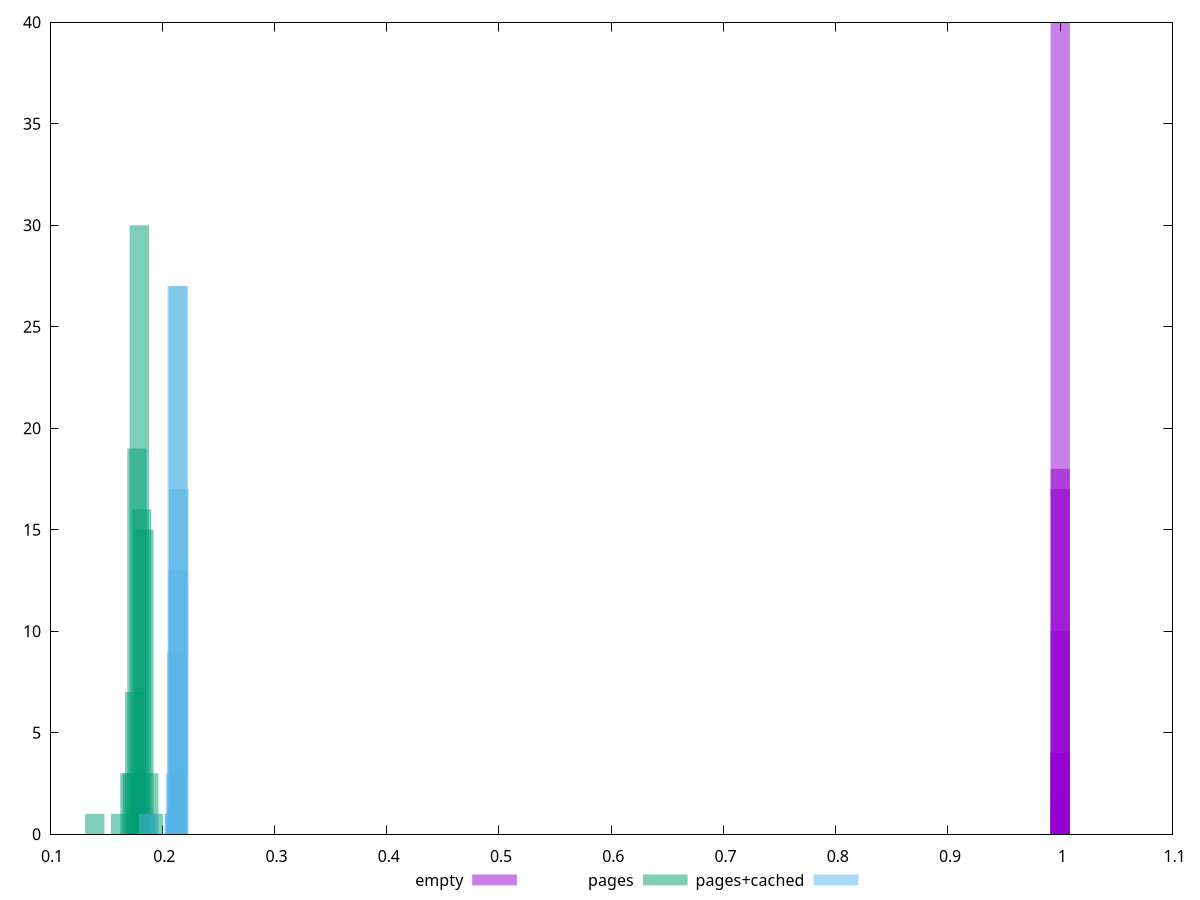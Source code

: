 $_empty <<EOF
0.9999990349398876 2
0.9999991794800629 10
0.9999991505720278 40
0.9999991072099753 4
0.9999991361180103 17
0.9999991650260454 18
0.9999990927559578 1
0.9999990783019402 4
0.9999991216639929 4
EOF
$_pages <<EOF
0.13989435079795895 1
0.17747790772875388 19
0.17956588311379806 30
0.18165385849884222 16
0.1712139815736214 3
0.18374183388388637 15
0.17330195695866557 3
0.1879177846539747 3
0.17538993234370973 7
0.18582980926893053 1
0.16286208003344474 1
0.19209373542406302 1
EOF
$_pagesCached <<EOF
0.1878942738901493 1
0.2132996968386765 27
0.21118257825963258 1
0.21171185790439356 3
0.21488753577295946 17
0.2127704171939155 9
0.21435825612819848 27
0.2138289764834375 13
0.2106532986148716 1
0.21224113754915452 1
EOF
set key outside below
set terminal pngcairo
set output "report_00004_2020-11-02T20-21-41.718Z/interactive/interactive_empty_pages_pages+cached+hist.png"
set boxwidth 0.01720209657364208
set style fill transparent solid 0.5 noborder
set yrange [0:40]
plot $_empty title "empty" with boxes ,$_pages title "pages" with boxes ,$_pagesCached title "pages+cached" with boxes ,